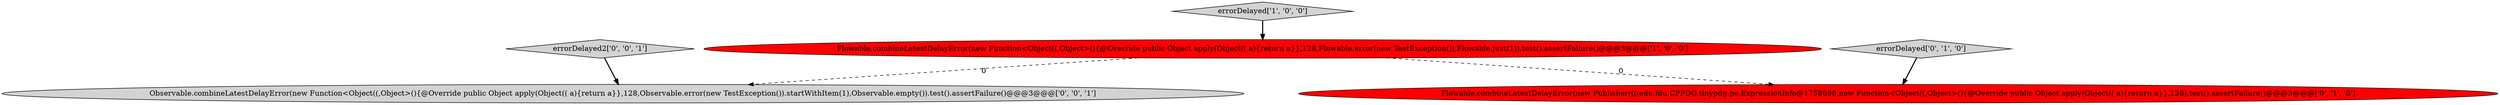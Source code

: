 digraph {
1 [style = filled, label = "errorDelayed['1', '0', '0']", fillcolor = lightgray, shape = diamond image = "AAA0AAABBB1BBB"];
4 [style = filled, label = "Observable.combineLatestDelayError(new Function<Object((,Object>(){@Override public Object apply(Object(( a){return a}},128,Observable.error(new TestException()).startWithItem(1),Observable.empty()).test().assertFailure()@@@3@@@['0', '0', '1']", fillcolor = lightgray, shape = ellipse image = "AAA0AAABBB3BBB"];
5 [style = filled, label = "errorDelayed2['0', '0', '1']", fillcolor = lightgray, shape = diamond image = "AAA0AAABBB3BBB"];
3 [style = filled, label = "Flowable.combineLatestDelayError(new Publisher((((edu.fdu.CPPDG.tinypdg.pe.ExpressionInfo@1758698,new Function<Object((,Object>(){@Override public Object apply(Object(( a){return a}},128).test().assertFailure()@@@3@@@['0', '1', '0']", fillcolor = red, shape = ellipse image = "AAA1AAABBB2BBB"];
2 [style = filled, label = "errorDelayed['0', '1', '0']", fillcolor = lightgray, shape = diamond image = "AAA0AAABBB2BBB"];
0 [style = filled, label = "Flowable.combineLatestDelayError(new Function<Object((,Object>(){@Override public Object apply(Object(( a){return a}},128,Flowable.error(new TestException()),Flowable.just(1)).test().assertFailure()@@@3@@@['1', '0', '0']", fillcolor = red, shape = ellipse image = "AAA1AAABBB1BBB"];
0->4 [style = dashed, label="0"];
0->3 [style = dashed, label="0"];
1->0 [style = bold, label=""];
5->4 [style = bold, label=""];
2->3 [style = bold, label=""];
}
